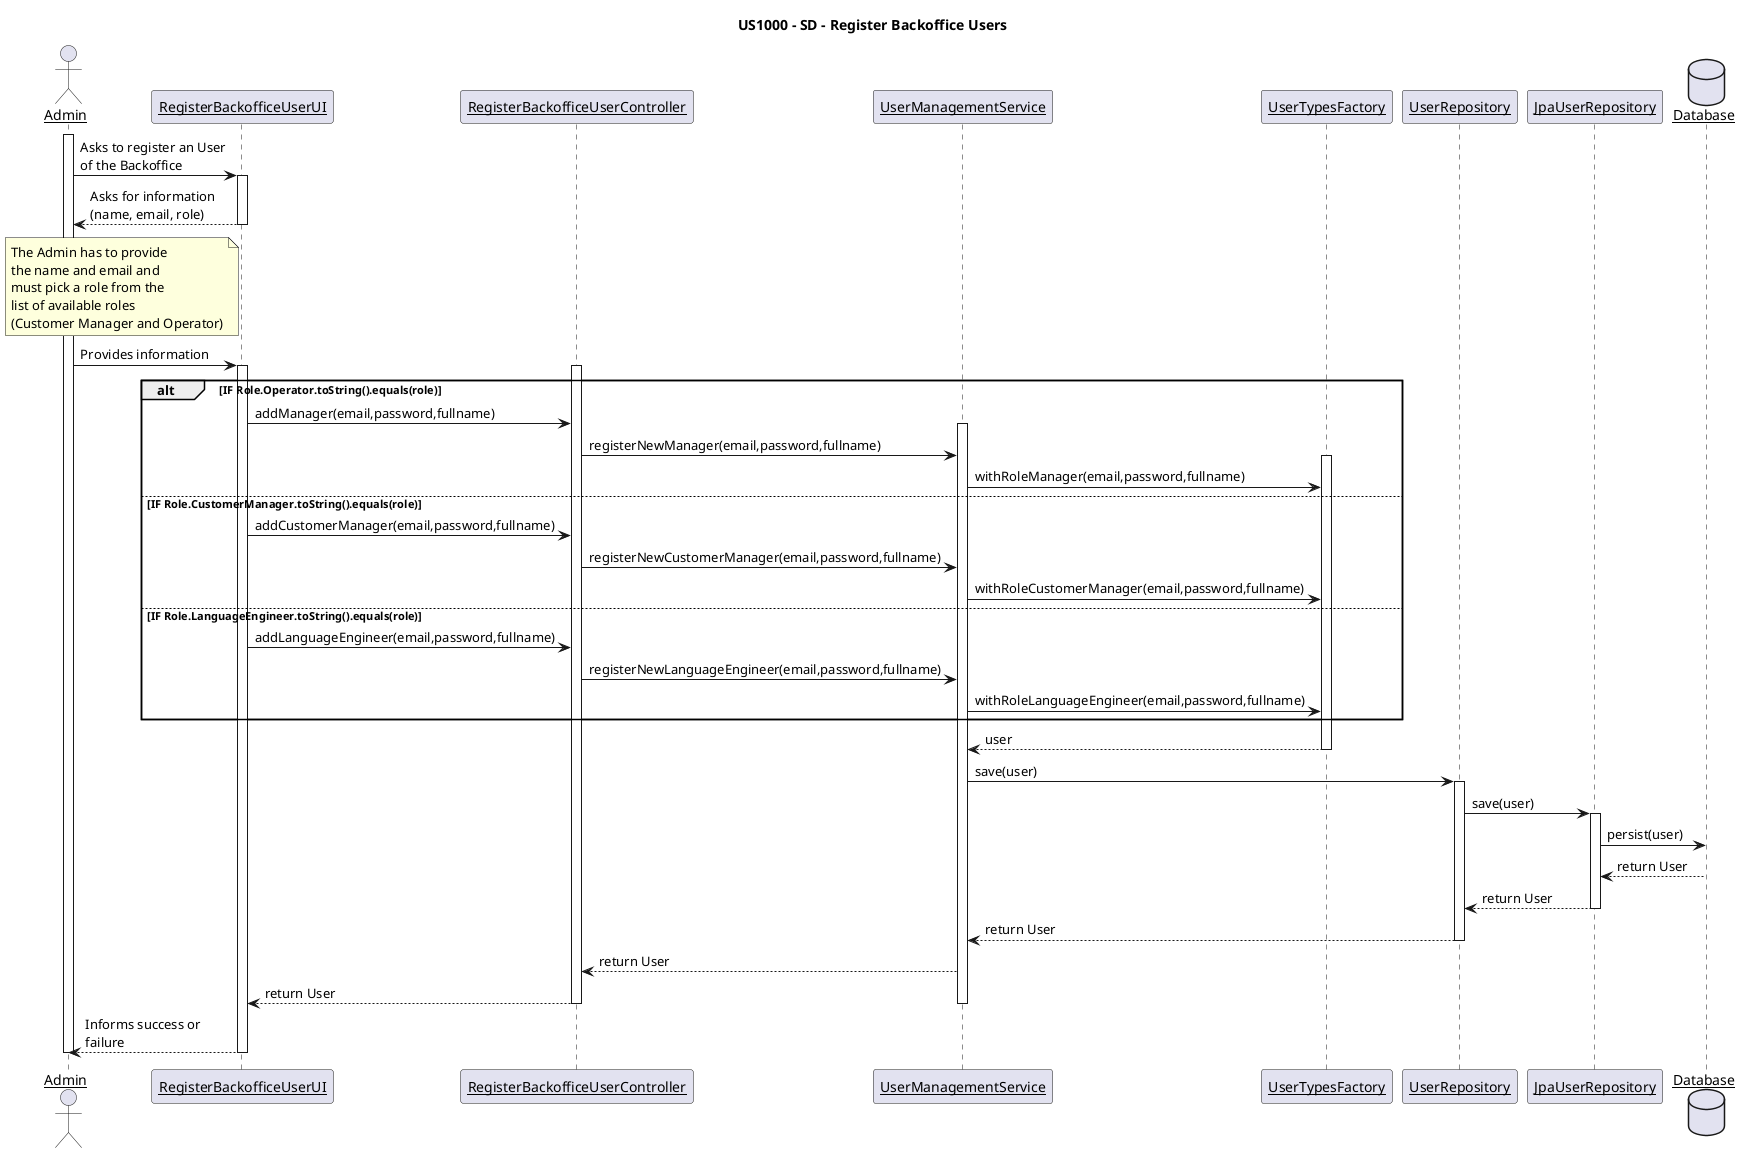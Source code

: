 @startuml
title US1000 - SD - Register Backoffice Users
skinparam linetype ortho
skinparam maxmessagesize 150
skinparam sequenceParticipant underline

actor "Admin" as admin

participant "RegisterBackofficeUserUI" as UI
participant "RegisterBackofficeUserController" as Controller
participant "UserManagementService" as Service
participant "UserTypesFactory" as Factory
participant "UserRepository" as Repository
participant "JpaUserRepository" as JpaRepository
database "Database" as DB

activate admin
admin -> UI: Asks to register an User of the Backoffice

activate UI
UI --> admin: Asks for information (name, email, role)
note left UI : The Admin has to provide \nthe name and email and \nmust pick a role from the \nlist of available roles \n(Customer Manager and Operator)

deactivate UI

admin -> UI: Provides information
activate UI

alt IF Role.Operator.toString().equals(role)
    activate Controller
    UI -> Controller: addManager(email,password,fullname)
    activate Service
    Controller -> Service: registerNewManager(email,password,fullname)
    activate Factory
    Service -> Factory: withRoleManager(email,password,fullname)

    else IF Role.CustomerManager.toString().equals(role)
    UI -> Controller: addCustomerManager(email,password,fullname)
    Controller -> Service: registerNewCustomerManager(email,password,fullname)
    Service -> Factory: withRoleCustomerManager(email,password,fullname)

    else IF Role.LanguageEngineer.toString().equals(role)
    UI -> Controller: addLanguageEngineer(email,password,fullname)
    Controller -> Service: registerNewLanguageEngineer(email,password,fullname)
    Service -> Factory: withRoleLanguageEngineer(email,password,fullname)

end

Factory --> Service : user
deactivate Factory
Service -> Repository: save(user)
activate Repository
Repository -> JpaRepository: save(user)
activate JpaRepository
JpaRepository -> DB: persist(user)
DB --> JpaRepository: return User
JpaRepository --> Repository: return User
deactivate JpaRepository
Repository --> Service: return User
deactivate Repository
Service --> Controller: return User
Controller --> UI: return User
deactivate Service
deactivate Controller
UI --> admin: Informs success or failure
deactivate UI

deactivate admin
@enduml